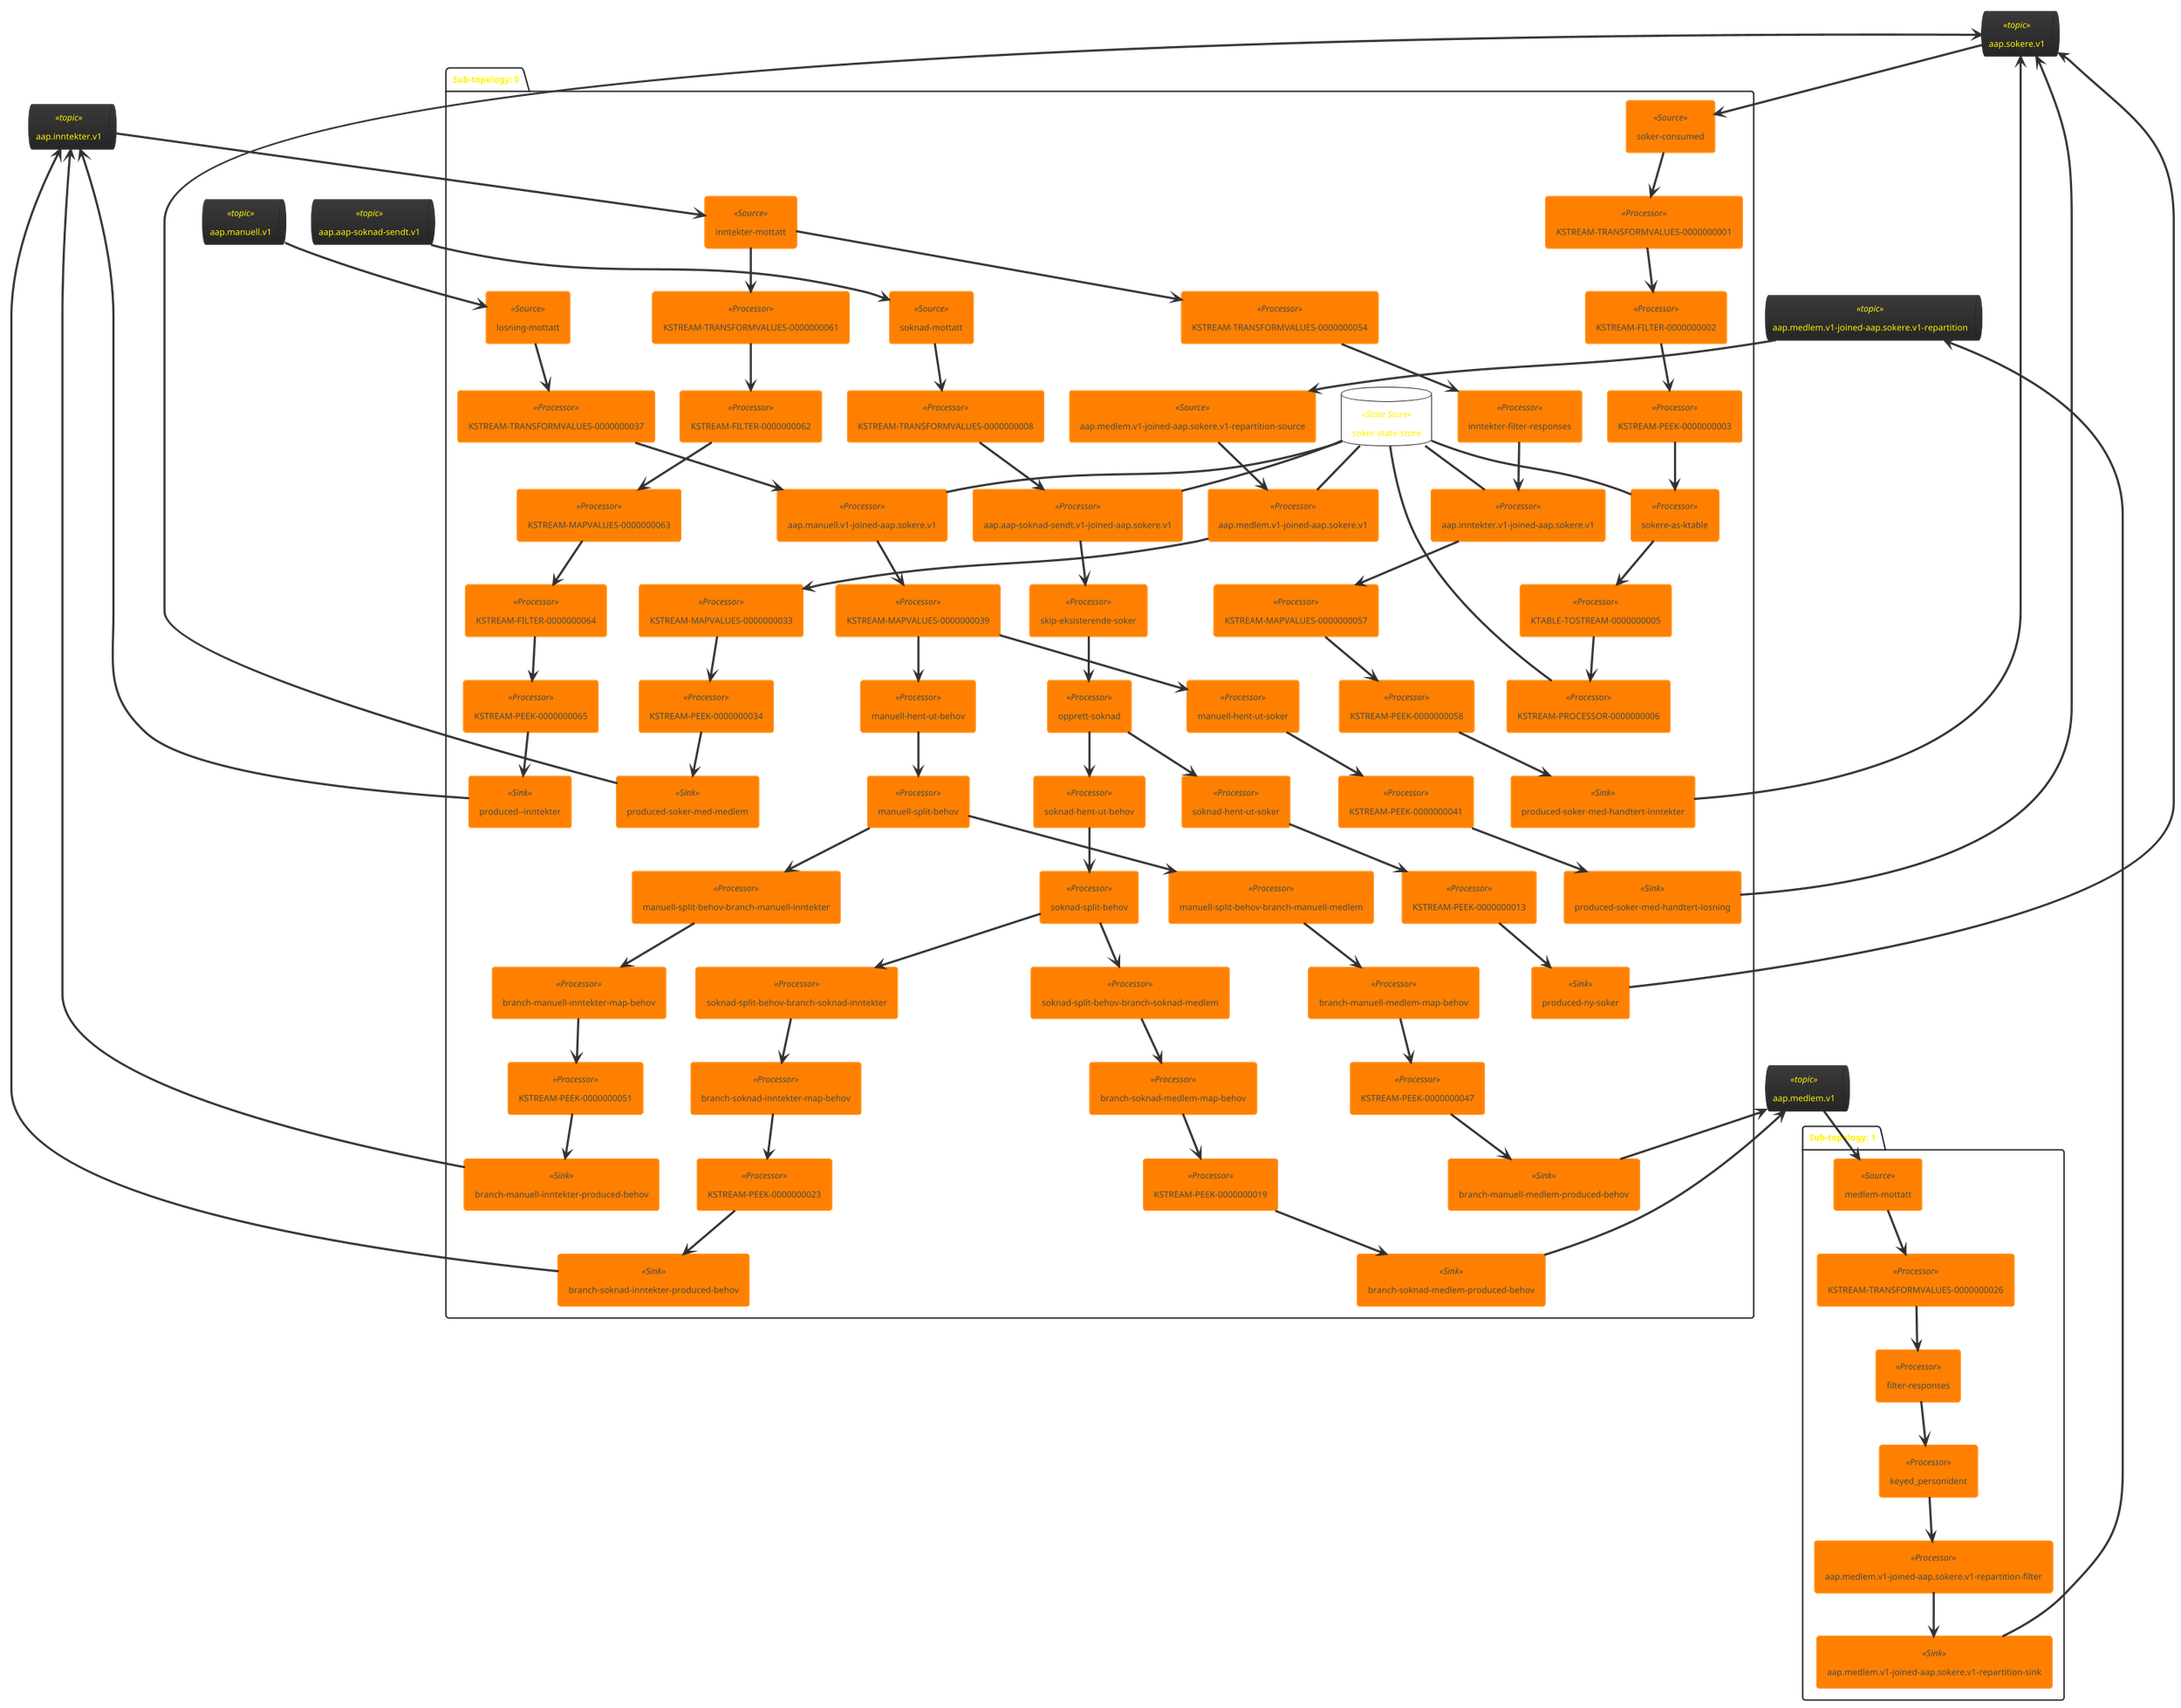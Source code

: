 @startuml
!theme black-knight
queue "aap.inntekter.v1" <<topic>> as aap_inntekter_v1
queue "aap.medlem.v1" <<topic>> as aap_medlem_v1
queue "aap.sokere.v1" <<topic>> as aap_sokere_v1
queue "aap.aap-soknad-sendt.v1" <<topic>> as aap_aap_soknad_sendt_v1
queue "aap.manuell.v1" <<topic>> as aap_manuell_v1
queue "aap.medlem.v1-joined-aap.sokere.v1-repartition" <<topic>> as aap_medlem_v1_joined_aap_sokere_v1_repartition
package "Sub-topology: 0" {
	database "soker-state-store" <<State Store>> as soker_state_store
	agent "soknad-mottatt" <<Source>> as soknad_mottatt
	agent "KSTREAM-TRANSFORMVALUES-0000000008" <<Processor>> as KSTREAM_TRANSFORMVALUES_0000000008
	agent "losning-mottatt" <<Source>> as losning_mottatt
	agent "KSTREAM-TRANSFORMVALUES-0000000037" <<Processor>> as KSTREAM_TRANSFORMVALUES_0000000037
	agent "aap.aap-soknad-sendt.v1-joined-aap.sokere.v1" <<Processor>> as aap_aap_soknad_sendt_v1_joined_aap_sokere_v1
	agent "aap.manuell.v1-joined-aap.sokere.v1" <<Processor>> as aap_manuell_v1_joined_aap_sokere_v1
	agent "skip-eksisterende-soker" <<Processor>> as skip_eksisterende_soker
	agent "KSTREAM-MAPVALUES-0000000039" <<Processor>> as KSTREAM_MAPVALUES_0000000039
	agent "opprett-soknad" <<Processor>> as opprett_soknad
	agent "inntekter-mottatt" <<Source>> as inntekter_mottatt
	agent "manuell-hent-ut-behov" <<Processor>> as manuell_hent_ut_behov
	agent "soknad-hent-ut-behov" <<Processor>> as soknad_hent_ut_behov
	agent "manuell-split-behov" <<Processor>> as manuell_split_behov
	agent "soknad-split-behov" <<Processor>> as soknad_split_behov
	agent "soker-consumed" <<Source>> as soker_consumed
	agent "KSTREAM-TRANSFORMVALUES-0000000001" <<Processor>> as KSTREAM_TRANSFORMVALUES_0000000001
	agent "KSTREAM-TRANSFORMVALUES-0000000054" <<Processor>> as KSTREAM_TRANSFORMVALUES_0000000054
	agent "KSTREAM-TRANSFORMVALUES-0000000061" <<Processor>> as KSTREAM_TRANSFORMVALUES_0000000061
	agent "KSTREAM-FILTER-0000000002" <<Processor>> as KSTREAM_FILTER_0000000002
	agent "KSTREAM-FILTER-0000000062" <<Processor>> as KSTREAM_FILTER_0000000062
	agent "aap.medlem.v1-joined-aap.sokere.v1-repartition-source" <<Source>> as aap_medlem_v1_joined_aap_sokere_v1_repartition_source
	agent "inntekter-filter-responses" <<Processor>> as inntekter_filter_responses
	agent "KSTREAM-MAPVALUES-0000000063" <<Processor>> as KSTREAM_MAPVALUES_0000000063
	agent "KSTREAM-PEEK-0000000003" <<Processor>> as KSTREAM_PEEK_0000000003
	agent "aap.inntekter.v1-joined-aap.sokere.v1" <<Processor>> as aap_inntekter_v1_joined_aap_sokere_v1
	agent "aap.medlem.v1-joined-aap.sokere.v1" <<Processor>> as aap_medlem_v1_joined_aap_sokere_v1
	agent "manuell-split-behov-branch-manuell-inntekter" <<Processor>> as manuell_split_behov_branch_manuell_inntekter
	agent "manuell-split-behov-branch-manuell-medlem" <<Processor>> as manuell_split_behov_branch_manuell_medlem
	agent "soknad-split-behov-branch-soknad-inntekter" <<Processor>> as soknad_split_behov_branch_soknad_inntekter
	agent "soknad-split-behov-branch-soknad-medlem" <<Processor>> as soknad_split_behov_branch_soknad_medlem
	agent "KSTREAM-FILTER-0000000064" <<Processor>> as KSTREAM_FILTER_0000000064
	agent "KSTREAM-MAPVALUES-0000000033" <<Processor>> as KSTREAM_MAPVALUES_0000000033
	agent "KSTREAM-MAPVALUES-0000000057" <<Processor>> as KSTREAM_MAPVALUES_0000000057
	agent "branch-manuell-inntekter-map-behov" <<Processor>> as branch_manuell_inntekter_map_behov
	agent "branch-manuell-medlem-map-behov" <<Processor>> as branch_manuell_medlem_map_behov
	agent "branch-soknad-inntekter-map-behov" <<Processor>> as branch_soknad_inntekter_map_behov
	agent "branch-soknad-medlem-map-behov" <<Processor>> as branch_soknad_medlem_map_behov
	agent "manuell-hent-ut-soker" <<Processor>> as manuell_hent_ut_soker
	agent "sokere-as-ktable" <<Processor>> as sokere_as_ktable
	agent "soknad-hent-ut-soker" <<Processor>> as soknad_hent_ut_soker
	agent "KSTREAM-PEEK-0000000013" <<Processor>> as KSTREAM_PEEK_0000000013
	agent "KSTREAM-PEEK-0000000019" <<Processor>> as KSTREAM_PEEK_0000000019
	agent "KSTREAM-PEEK-0000000023" <<Processor>> as KSTREAM_PEEK_0000000023
	agent "KSTREAM-PEEK-0000000034" <<Processor>> as KSTREAM_PEEK_0000000034
	agent "KSTREAM-PEEK-0000000041" <<Processor>> as KSTREAM_PEEK_0000000041
	agent "KSTREAM-PEEK-0000000047" <<Processor>> as KSTREAM_PEEK_0000000047
	agent "KSTREAM-PEEK-0000000051" <<Processor>> as KSTREAM_PEEK_0000000051
	agent "KSTREAM-PEEK-0000000058" <<Processor>> as KSTREAM_PEEK_0000000058
	agent "KSTREAM-PEEK-0000000065" <<Processor>> as KSTREAM_PEEK_0000000065
	agent "KTABLE-TOSTREAM-0000000005" <<Processor>> as KTABLE_TOSTREAM_0000000005
	agent "KSTREAM-PROCESSOR-0000000006" <<Processor>> as KSTREAM_PROCESSOR_0000000006
	agent "branch-manuell-inntekter-produced-behov" <<Sink>> as branch_manuell_inntekter_produced_behov
	agent "branch-manuell-medlem-produced-behov" <<Sink>> as branch_manuell_medlem_produced_behov
	agent "branch-soknad-inntekter-produced-behov" <<Sink>> as branch_soknad_inntekter_produced_behov
	agent "branch-soknad-medlem-produced-behov" <<Sink>> as branch_soknad_medlem_produced_behov
	agent "produced--inntekter" <<Sink>> as produced__inntekter
	agent "produced-ny-soker" <<Sink>> as produced_ny_soker
	agent "produced-soker-med-handtert-inntekter" <<Sink>> as produced_soker_med_handtert_inntekter
	agent "produced-soker-med-handtert-losning" <<Sink>> as produced_soker_med_handtert_losning
	agent "produced-soker-med-medlem" <<Sink>> as produced_soker_med_medlem
	aap_aap_soknad_sendt_v1 --> soknad_mottatt
	aap_manuell_v1 --> losning_mottatt
	soker_state_store -- aap_aap_soknad_sendt_v1_joined_aap_sokere_v1
	soker_state_store -- aap_manuell_v1_joined_aap_sokere_v1
	aap_inntekter_v1 --> inntekter_mottatt
	aap_sokere_v1 --> soker_consumed
	aap_medlem_v1_joined_aap_sokere_v1_repartition --> aap_medlem_v1_joined_aap_sokere_v1_repartition_source
	soker_state_store -- aap_inntekter_v1_joined_aap_sokere_v1
	soker_state_store -- aap_medlem_v1_joined_aap_sokere_v1
	soker_state_store -- sokere_as_ktable
	soker_state_store -- KSTREAM_PROCESSOR_0000000006
	aap_inntekter_v1 <-- branch_manuell_inntekter_produced_behov
	aap_medlem_v1 <-- branch_manuell_medlem_produced_behov
	aap_inntekter_v1 <-- branch_soknad_inntekter_produced_behov
	aap_medlem_v1 <-- branch_soknad_medlem_produced_behov
	aap_inntekter_v1 <-- produced__inntekter
	aap_sokere_v1 <-- produced_ny_soker
	aap_sokere_v1 <-- produced_soker_med_handtert_inntekter
	aap_sokere_v1 <-- produced_soker_med_handtert_losning
	aap_sokere_v1 <-- produced_soker_med_medlem
	soknad_mottatt --> KSTREAM_TRANSFORMVALUES_0000000008
	KSTREAM_TRANSFORMVALUES_0000000008 --> aap_aap_soknad_sendt_v1_joined_aap_sokere_v1
	losning_mottatt --> KSTREAM_TRANSFORMVALUES_0000000037
	KSTREAM_TRANSFORMVALUES_0000000037 --> aap_manuell_v1_joined_aap_sokere_v1
	aap_aap_soknad_sendt_v1_joined_aap_sokere_v1 --> skip_eksisterende_soker
	aap_manuell_v1_joined_aap_sokere_v1 --> KSTREAM_MAPVALUES_0000000039
	skip_eksisterende_soker --> opprett_soknad
	KSTREAM_MAPVALUES_0000000039 --> manuell_hent_ut_behov
	KSTREAM_MAPVALUES_0000000039 --> manuell_hent_ut_soker
	opprett_soknad --> soknad_hent_ut_behov
	opprett_soknad --> soknad_hent_ut_soker
	inntekter_mottatt --> KSTREAM_TRANSFORMVALUES_0000000054
	inntekter_mottatt --> KSTREAM_TRANSFORMVALUES_0000000061
	manuell_hent_ut_behov --> manuell_split_behov
	soknad_hent_ut_behov --> soknad_split_behov
	manuell_split_behov --> manuell_split_behov_branch_manuell_inntekter
	manuell_split_behov --> manuell_split_behov_branch_manuell_medlem
	soknad_split_behov --> soknad_split_behov_branch_soknad_medlem
	soknad_split_behov --> soknad_split_behov_branch_soknad_inntekter
	soker_consumed --> KSTREAM_TRANSFORMVALUES_0000000001
	KSTREAM_TRANSFORMVALUES_0000000001 --> KSTREAM_FILTER_0000000002
	KSTREAM_TRANSFORMVALUES_0000000054 --> inntekter_filter_responses
	KSTREAM_TRANSFORMVALUES_0000000061 --> KSTREAM_FILTER_0000000062
	KSTREAM_FILTER_0000000002 --> KSTREAM_PEEK_0000000003
	KSTREAM_FILTER_0000000062 --> KSTREAM_MAPVALUES_0000000063
	aap_medlem_v1_joined_aap_sokere_v1_repartition_source --> aap_medlem_v1_joined_aap_sokere_v1
	inntekter_filter_responses --> aap_inntekter_v1_joined_aap_sokere_v1
	KSTREAM_MAPVALUES_0000000063 --> KSTREAM_FILTER_0000000064
	KSTREAM_PEEK_0000000003 --> sokere_as_ktable
	aap_inntekter_v1_joined_aap_sokere_v1 --> KSTREAM_MAPVALUES_0000000057
	aap_medlem_v1_joined_aap_sokere_v1 --> KSTREAM_MAPVALUES_0000000033
	manuell_split_behov_branch_manuell_inntekter --> branch_manuell_inntekter_map_behov
	manuell_split_behov_branch_manuell_medlem --> branch_manuell_medlem_map_behov
	soknad_split_behov_branch_soknad_inntekter --> branch_soknad_inntekter_map_behov
	soknad_split_behov_branch_soknad_medlem --> branch_soknad_medlem_map_behov
	KSTREAM_FILTER_0000000064 --> KSTREAM_PEEK_0000000065
	KSTREAM_MAPVALUES_0000000033 --> KSTREAM_PEEK_0000000034
	KSTREAM_MAPVALUES_0000000057 --> KSTREAM_PEEK_0000000058
	branch_manuell_inntekter_map_behov --> KSTREAM_PEEK_0000000051
	branch_manuell_medlem_map_behov --> KSTREAM_PEEK_0000000047
	branch_soknad_inntekter_map_behov --> KSTREAM_PEEK_0000000023
	branch_soknad_medlem_map_behov --> KSTREAM_PEEK_0000000019
	manuell_hent_ut_soker --> KSTREAM_PEEK_0000000041
	sokere_as_ktable --> KTABLE_TOSTREAM_0000000005
	soknad_hent_ut_soker --> KSTREAM_PEEK_0000000013
	KSTREAM_PEEK_0000000013 --> produced_ny_soker
	KSTREAM_PEEK_0000000019 --> branch_soknad_medlem_produced_behov
	KSTREAM_PEEK_0000000023 --> branch_soknad_inntekter_produced_behov
	KSTREAM_PEEK_0000000034 --> produced_soker_med_medlem
	KSTREAM_PEEK_0000000041 --> produced_soker_med_handtert_losning
	KSTREAM_PEEK_0000000047 --> branch_manuell_medlem_produced_behov
	KSTREAM_PEEK_0000000051 --> branch_manuell_inntekter_produced_behov
	KSTREAM_PEEK_0000000058 --> produced_soker_med_handtert_inntekter
	KSTREAM_PEEK_0000000065 --> produced__inntekter
	KTABLE_TOSTREAM_0000000005 --> KSTREAM_PROCESSOR_0000000006
}
package "Sub-topology: 1" {
	agent "medlem-mottatt" <<Source>> as medlem_mottatt
	agent "KSTREAM-TRANSFORMVALUES-0000000026" <<Processor>> as KSTREAM_TRANSFORMVALUES_0000000026
	agent "filter-responses" <<Processor>> as filter_responses
	agent "keyed_personident" <<Processor>> as keyed_personident
	agent "aap.medlem.v1-joined-aap.sokere.v1-repartition-filter" <<Processor>> as aap_medlem_v1_joined_aap_sokere_v1_repartition_filter
	agent "aap.medlem.v1-joined-aap.sokere.v1-repartition-sink" <<Sink>> as aap_medlem_v1_joined_aap_sokere_v1_repartition_sink
	aap_medlem_v1 --> medlem_mottatt
	aap_medlem_v1_joined_aap_sokere_v1_repartition <-- aap_medlem_v1_joined_aap_sokere_v1_repartition_sink
	medlem_mottatt --> KSTREAM_TRANSFORMVALUES_0000000026
	KSTREAM_TRANSFORMVALUES_0000000026 --> filter_responses
	filter_responses --> keyed_personident
	keyed_personident --> aap_medlem_v1_joined_aap_sokere_v1_repartition_filter
	aap_medlem_v1_joined_aap_sokere_v1_repartition_filter --> aap_medlem_v1_joined_aap_sokere_v1_repartition_sink
}
@enduml